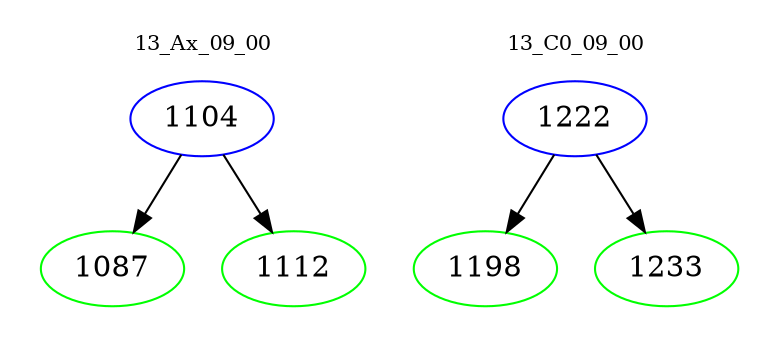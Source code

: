 digraph{
subgraph cluster_0 {
color = white
label = "13_Ax_09_00";
fontsize=10;
T0_1104 [label="1104", color="blue"]
T0_1104 -> T0_1087 [color="black"]
T0_1087 [label="1087", color="green"]
T0_1104 -> T0_1112 [color="black"]
T0_1112 [label="1112", color="green"]
}
subgraph cluster_1 {
color = white
label = "13_C0_09_00";
fontsize=10;
T1_1222 [label="1222", color="blue"]
T1_1222 -> T1_1198 [color="black"]
T1_1198 [label="1198", color="green"]
T1_1222 -> T1_1233 [color="black"]
T1_1233 [label="1233", color="green"]
}
}
